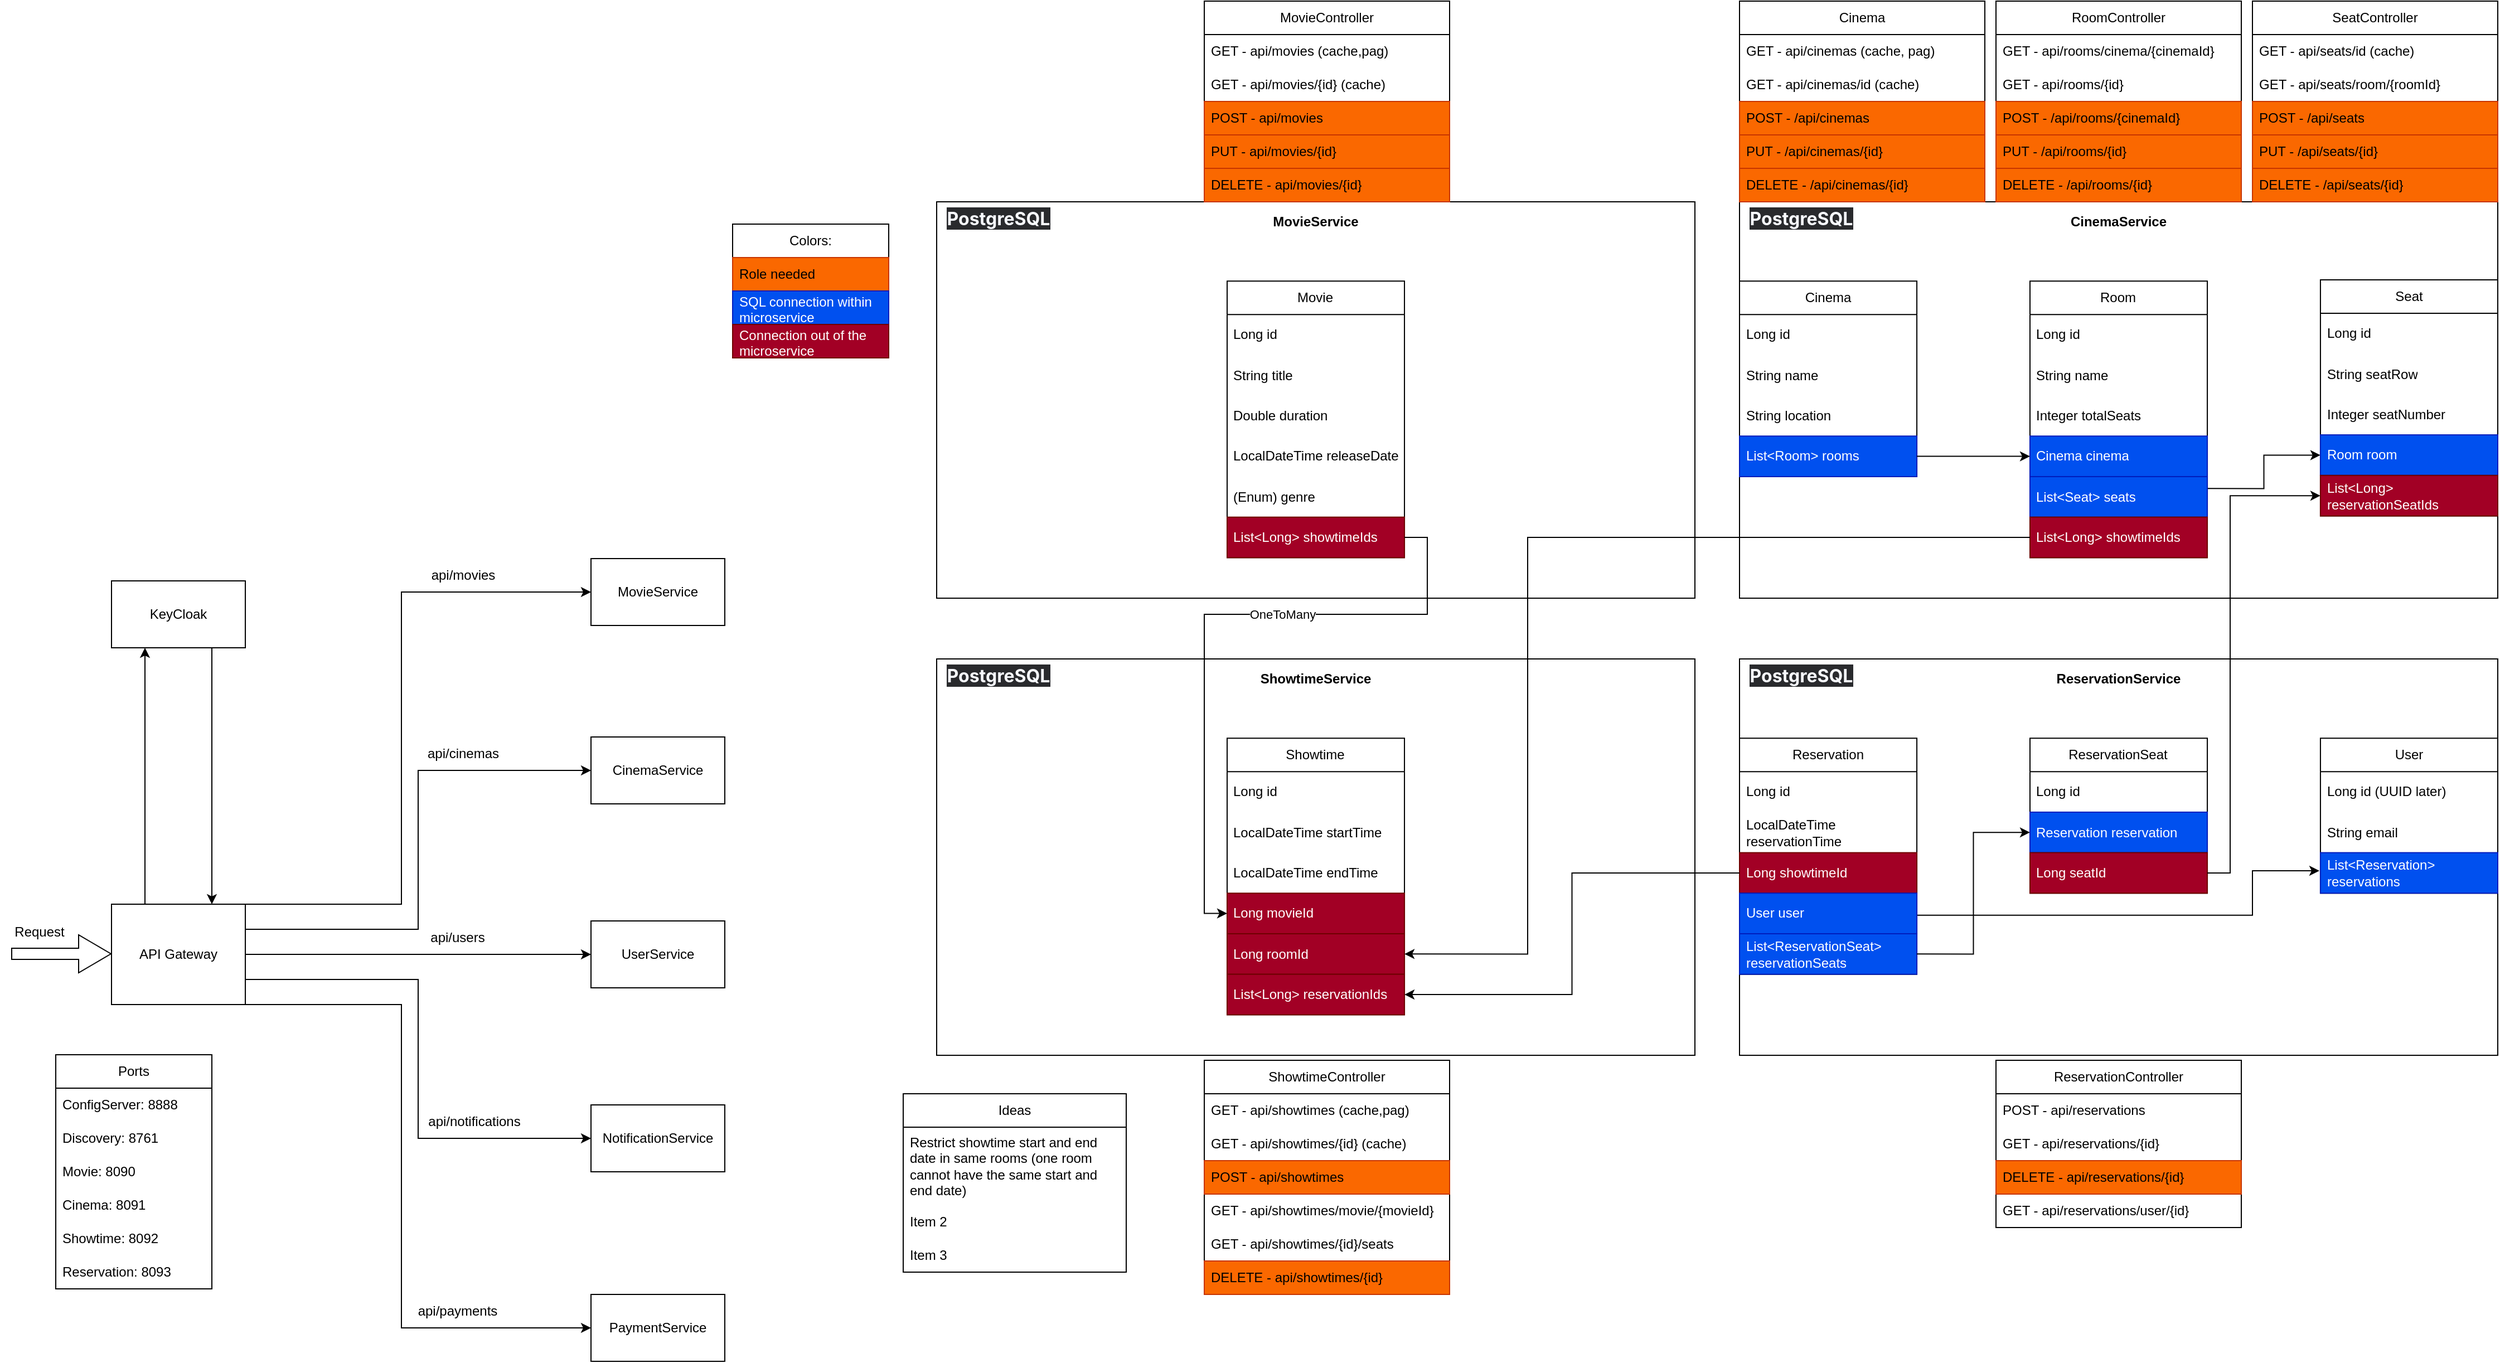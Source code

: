 <mxfile version="26.2.8">
  <diagram id="C5RBs43oDa-KdzZeNtuy" name="Page-1">
    <mxGraphModel dx="1253" dy="3005" grid="1" gridSize="10" guides="1" tooltips="1" connect="1" arrows="1" fold="1" page="1" pageScale="1" pageWidth="827" pageHeight="1169" math="0" shadow="0">
      <root>
        <mxCell id="WIyWlLk6GJQsqaUBKTNV-0" />
        <mxCell id="WIyWlLk6GJQsqaUBKTNV-1" parent="WIyWlLk6GJQsqaUBKTNV-0" />
        <mxCell id="PJKf-jVnx4Yq2oBsgzTQ-20" style="edgeStyle=orthogonalEdgeStyle;rounded=0;orthogonalLoop=1;jettySize=auto;html=1;exitX=0.75;exitY=1;exitDx=0;exitDy=0;entryX=0.75;entryY=0;entryDx=0;entryDy=0;" parent="WIyWlLk6GJQsqaUBKTNV-1" source="PJKf-jVnx4Yq2oBsgzTQ-15" target="PJKf-jVnx4Yq2oBsgzTQ-18" edge="1">
          <mxGeometry relative="1" as="geometry" />
        </mxCell>
        <mxCell id="PJKf-jVnx4Yq2oBsgzTQ-15" value="KeyCloak" style="rounded=0;whiteSpace=wrap;html=1;" parent="WIyWlLk6GJQsqaUBKTNV-1" vertex="1">
          <mxGeometry x="130" y="-770" width="120" height="60" as="geometry" />
        </mxCell>
        <mxCell id="PJKf-jVnx4Yq2oBsgzTQ-19" style="edgeStyle=orthogonalEdgeStyle;rounded=0;orthogonalLoop=1;jettySize=auto;html=1;exitX=0.25;exitY=0;exitDx=0;exitDy=0;entryX=0.25;entryY=1;entryDx=0;entryDy=0;" parent="WIyWlLk6GJQsqaUBKTNV-1" source="PJKf-jVnx4Yq2oBsgzTQ-18" target="PJKf-jVnx4Yq2oBsgzTQ-15" edge="1">
          <mxGeometry relative="1" as="geometry" />
        </mxCell>
        <mxCell id="PJKf-jVnx4Yq2oBsgzTQ-35" style="edgeStyle=orthogonalEdgeStyle;rounded=0;orthogonalLoop=1;jettySize=auto;html=1;exitX=1;exitY=0.25;exitDx=0;exitDy=0;entryX=0;entryY=0.5;entryDx=0;entryDy=0;" parent="WIyWlLk6GJQsqaUBKTNV-1" source="PJKf-jVnx4Yq2oBsgzTQ-18" target="PJKf-jVnx4Yq2oBsgzTQ-29" edge="1">
          <mxGeometry relative="1" as="geometry" />
        </mxCell>
        <mxCell id="PJKf-jVnx4Yq2oBsgzTQ-37" style="edgeStyle=orthogonalEdgeStyle;rounded=0;orthogonalLoop=1;jettySize=auto;html=1;exitX=1;exitY=0.5;exitDx=0;exitDy=0;entryX=0;entryY=0.5;entryDx=0;entryDy=0;" parent="WIyWlLk6GJQsqaUBKTNV-1" source="PJKf-jVnx4Yq2oBsgzTQ-18" target="PJKf-jVnx4Yq2oBsgzTQ-36" edge="1">
          <mxGeometry relative="1" as="geometry" />
        </mxCell>
        <mxCell id="PJKf-jVnx4Yq2oBsgzTQ-40" style="edgeStyle=orthogonalEdgeStyle;rounded=0;orthogonalLoop=1;jettySize=auto;html=1;exitX=1;exitY=0.75;exitDx=0;exitDy=0;entryX=0;entryY=0.5;entryDx=0;entryDy=0;" parent="WIyWlLk6GJQsqaUBKTNV-1" source="PJKf-jVnx4Yq2oBsgzTQ-18" target="PJKf-jVnx4Yq2oBsgzTQ-39" edge="1">
          <mxGeometry relative="1" as="geometry" />
        </mxCell>
        <mxCell id="PJKf-jVnx4Yq2oBsgzTQ-43" style="edgeStyle=orthogonalEdgeStyle;rounded=0;orthogonalLoop=1;jettySize=auto;html=1;exitX=1;exitY=0;exitDx=0;exitDy=0;entryX=0;entryY=0.5;entryDx=0;entryDy=0;" parent="WIyWlLk6GJQsqaUBKTNV-1" source="PJKf-jVnx4Yq2oBsgzTQ-18" target="PJKf-jVnx4Yq2oBsgzTQ-25" edge="1">
          <mxGeometry relative="1" as="geometry">
            <Array as="points">
              <mxPoint x="390" y="-480" />
              <mxPoint x="390" y="-760" />
            </Array>
          </mxGeometry>
        </mxCell>
        <mxCell id="PJKf-jVnx4Yq2oBsgzTQ-44" style="edgeStyle=orthogonalEdgeStyle;rounded=0;orthogonalLoop=1;jettySize=auto;html=1;exitX=1;exitY=1;exitDx=0;exitDy=0;entryX=0;entryY=0.5;entryDx=0;entryDy=0;" parent="WIyWlLk6GJQsqaUBKTNV-1" source="PJKf-jVnx4Yq2oBsgzTQ-18" target="PJKf-jVnx4Yq2oBsgzTQ-42" edge="1">
          <mxGeometry relative="1" as="geometry">
            <Array as="points">
              <mxPoint x="390" y="-390" />
              <mxPoint x="390" y="-100" />
            </Array>
          </mxGeometry>
        </mxCell>
        <mxCell id="PJKf-jVnx4Yq2oBsgzTQ-18" value="API Gateway" style="rounded=0;whiteSpace=wrap;html=1;" parent="WIyWlLk6GJQsqaUBKTNV-1" vertex="1">
          <mxGeometry x="130" y="-480" width="120" height="90" as="geometry" />
        </mxCell>
        <mxCell id="PJKf-jVnx4Yq2oBsgzTQ-21" value="" style="shape=flexArrow;endArrow=classic;html=1;rounded=0;width=10;endSize=9.33;endWidth=23;" parent="WIyWlLk6GJQsqaUBKTNV-1" edge="1">
          <mxGeometry width="50" height="50" relative="1" as="geometry">
            <mxPoint x="40" y="-435.5" as="sourcePoint" />
            <mxPoint x="130" y="-435.5" as="targetPoint" />
          </mxGeometry>
        </mxCell>
        <mxCell id="PJKf-jVnx4Yq2oBsgzTQ-22" value="Request" style="text;html=1;align=center;verticalAlign=middle;resizable=0;points=[];autosize=1;strokeColor=none;fillColor=none;" parent="WIyWlLk6GJQsqaUBKTNV-1" vertex="1">
          <mxGeometry x="30" y="-470" width="70" height="30" as="geometry" />
        </mxCell>
        <mxCell id="PJKf-jVnx4Yq2oBsgzTQ-25" value="MovieService" style="rounded=0;whiteSpace=wrap;html=1;" parent="WIyWlLk6GJQsqaUBKTNV-1" vertex="1">
          <mxGeometry x="560" y="-790" width="120" height="60" as="geometry" />
        </mxCell>
        <mxCell id="PJKf-jVnx4Yq2oBsgzTQ-28" value="api/movies" style="text;html=1;align=center;verticalAlign=middle;resizable=0;points=[];autosize=1;strokeColor=none;fillColor=none;" parent="WIyWlLk6GJQsqaUBKTNV-1" vertex="1">
          <mxGeometry x="405" y="-790" width="80" height="30" as="geometry" />
        </mxCell>
        <mxCell id="PJKf-jVnx4Yq2oBsgzTQ-29" value="CinemaService" style="rounded=0;whiteSpace=wrap;html=1;" parent="WIyWlLk6GJQsqaUBKTNV-1" vertex="1">
          <mxGeometry x="560" y="-630" width="120" height="60" as="geometry" />
        </mxCell>
        <mxCell id="PJKf-jVnx4Yq2oBsgzTQ-32" value="api/cinemas" style="text;html=1;align=center;verticalAlign=middle;resizable=0;points=[];autosize=1;strokeColor=none;fillColor=none;" parent="WIyWlLk6GJQsqaUBKTNV-1" vertex="1">
          <mxGeometry x="400" y="-630" width="90" height="30" as="geometry" />
        </mxCell>
        <mxCell id="PJKf-jVnx4Yq2oBsgzTQ-36" value="UserService" style="rounded=0;whiteSpace=wrap;html=1;" parent="WIyWlLk6GJQsqaUBKTNV-1" vertex="1">
          <mxGeometry x="560" y="-465" width="120" height="60" as="geometry" />
        </mxCell>
        <mxCell id="PJKf-jVnx4Yq2oBsgzTQ-38" value="api/users" style="text;html=1;align=center;verticalAlign=middle;resizable=0;points=[];autosize=1;strokeColor=none;fillColor=none;" parent="WIyWlLk6GJQsqaUBKTNV-1" vertex="1">
          <mxGeometry x="405" y="-465" width="70" height="30" as="geometry" />
        </mxCell>
        <mxCell id="PJKf-jVnx4Yq2oBsgzTQ-39" value="NotificationService" style="rounded=0;whiteSpace=wrap;html=1;" parent="WIyWlLk6GJQsqaUBKTNV-1" vertex="1">
          <mxGeometry x="560" y="-300" width="120" height="60" as="geometry" />
        </mxCell>
        <mxCell id="PJKf-jVnx4Yq2oBsgzTQ-41" value="api/notifications" style="text;html=1;align=center;verticalAlign=middle;resizable=0;points=[];autosize=1;strokeColor=none;fillColor=none;" parent="WIyWlLk6GJQsqaUBKTNV-1" vertex="1">
          <mxGeometry x="400" y="-300" width="110" height="30" as="geometry" />
        </mxCell>
        <mxCell id="PJKf-jVnx4Yq2oBsgzTQ-42" value="PaymentService" style="rounded=0;whiteSpace=wrap;html=1;" parent="WIyWlLk6GJQsqaUBKTNV-1" vertex="1">
          <mxGeometry x="560" y="-130" width="120" height="60" as="geometry" />
        </mxCell>
        <mxCell id="PJKf-jVnx4Yq2oBsgzTQ-45" value="api/payments" style="text;html=1;align=center;verticalAlign=middle;resizable=0;points=[];autosize=1;strokeColor=none;fillColor=none;" parent="WIyWlLk6GJQsqaUBKTNV-1" vertex="1">
          <mxGeometry x="395" y="-130" width="90" height="30" as="geometry" />
        </mxCell>
        <mxCell id="PJKf-jVnx4Yq2oBsgzTQ-46" value="Ports" style="swimlane;fontStyle=0;childLayout=stackLayout;horizontal=1;startSize=30;horizontalStack=0;resizeParent=1;resizeParentMax=0;resizeLast=0;collapsible=1;marginBottom=0;whiteSpace=wrap;html=1;" parent="WIyWlLk6GJQsqaUBKTNV-1" vertex="1">
          <mxGeometry x="80" y="-345" width="140" height="210" as="geometry" />
        </mxCell>
        <mxCell id="PJKf-jVnx4Yq2oBsgzTQ-47" value="ConfigServer: 8888" style="text;strokeColor=none;fillColor=none;align=left;verticalAlign=middle;spacingLeft=4;spacingRight=4;overflow=hidden;points=[[0,0.5],[1,0.5]];portConstraint=eastwest;rotatable=0;whiteSpace=wrap;html=1;" parent="PJKf-jVnx4Yq2oBsgzTQ-46" vertex="1">
          <mxGeometry y="30" width="140" height="30" as="geometry" />
        </mxCell>
        <mxCell id="PJKf-jVnx4Yq2oBsgzTQ-48" value="Discovery: 8761" style="text;strokeColor=none;fillColor=none;align=left;verticalAlign=middle;spacingLeft=4;spacingRight=4;overflow=hidden;points=[[0,0.5],[1,0.5]];portConstraint=eastwest;rotatable=0;whiteSpace=wrap;html=1;" parent="PJKf-jVnx4Yq2oBsgzTQ-46" vertex="1">
          <mxGeometry y="60" width="140" height="30" as="geometry" />
        </mxCell>
        <mxCell id="PJKf-jVnx4Yq2oBsgzTQ-49" value="Movie: 8090" style="text;strokeColor=none;fillColor=none;align=left;verticalAlign=middle;spacingLeft=4;spacingRight=4;overflow=hidden;points=[[0,0.5],[1,0.5]];portConstraint=eastwest;rotatable=0;whiteSpace=wrap;html=1;" parent="PJKf-jVnx4Yq2oBsgzTQ-46" vertex="1">
          <mxGeometry y="90" width="140" height="30" as="geometry" />
        </mxCell>
        <mxCell id="WiOYBrSql4D1Gw5pHT52-97" value="Cinema: 8091" style="text;strokeColor=none;fillColor=none;align=left;verticalAlign=middle;spacingLeft=4;spacingRight=4;overflow=hidden;points=[[0,0.5],[1,0.5]];portConstraint=eastwest;rotatable=0;whiteSpace=wrap;html=1;" parent="PJKf-jVnx4Yq2oBsgzTQ-46" vertex="1">
          <mxGeometry y="120" width="140" height="30" as="geometry" />
        </mxCell>
        <mxCell id="1nv9lDna1rAg315HcGiO-0" value="Showtime: 8092" style="text;strokeColor=none;fillColor=none;align=left;verticalAlign=middle;spacingLeft=4;spacingRight=4;overflow=hidden;points=[[0,0.5],[1,0.5]];portConstraint=eastwest;rotatable=0;whiteSpace=wrap;html=1;" parent="PJKf-jVnx4Yq2oBsgzTQ-46" vertex="1">
          <mxGeometry y="150" width="140" height="30" as="geometry" />
        </mxCell>
        <mxCell id="5EG6SM_OraX-agO98j8h-0" value="Reservation: 8093" style="text;strokeColor=none;fillColor=none;align=left;verticalAlign=middle;spacingLeft=4;spacingRight=4;overflow=hidden;points=[[0,0.5],[1,0.5]];portConstraint=eastwest;rotatable=0;whiteSpace=wrap;html=1;" parent="PJKf-jVnx4Yq2oBsgzTQ-46" vertex="1">
          <mxGeometry y="180" width="140" height="30" as="geometry" />
        </mxCell>
        <mxCell id="gdouTfoXXiuZc2-UNnxc-37" value="Colors:" style="swimlane;fontStyle=0;childLayout=stackLayout;horizontal=1;startSize=30;horizontalStack=0;resizeParent=1;resizeParentMax=0;resizeLast=0;collapsible=1;marginBottom=0;whiteSpace=wrap;html=1;" parent="WIyWlLk6GJQsqaUBKTNV-1" vertex="1">
          <mxGeometry x="687" y="-1090" width="140" height="120" as="geometry" />
        </mxCell>
        <mxCell id="gdouTfoXXiuZc2-UNnxc-39" value="Role needed" style="text;strokeColor=#C73500;fillColor=#fa6800;align=left;verticalAlign=middle;spacingLeft=4;spacingRight=4;overflow=hidden;points=[[0,0.5],[1,0.5]];portConstraint=eastwest;rotatable=0;whiteSpace=wrap;html=1;fontColor=#000000;" parent="gdouTfoXXiuZc2-UNnxc-37" vertex="1">
          <mxGeometry y="30" width="140" height="30" as="geometry" />
        </mxCell>
        <mxCell id="gdouTfoXXiuZc2-UNnxc-41" value="SQL connection within microservice" style="text;strokeColor=#001DBC;fillColor=#0050ef;align=left;verticalAlign=middle;spacingLeft=4;spacingRight=4;overflow=hidden;points=[[0,0.5],[1,0.5]];portConstraint=eastwest;rotatable=0;whiteSpace=wrap;html=1;fontColor=#ffffff;" parent="gdouTfoXXiuZc2-UNnxc-37" vertex="1">
          <mxGeometry y="60" width="140" height="30" as="geometry" />
        </mxCell>
        <mxCell id="gdouTfoXXiuZc2-UNnxc-42" value="Connection out of the microservice" style="text;strokeColor=#6F0000;fillColor=#a20025;align=left;verticalAlign=middle;spacingLeft=4;spacingRight=4;overflow=hidden;points=[[0,0.5],[1,0.5]];portConstraint=eastwest;rotatable=0;whiteSpace=wrap;html=1;fontColor=#ffffff;" parent="gdouTfoXXiuZc2-UNnxc-37" vertex="1">
          <mxGeometry y="90" width="140" height="30" as="geometry" />
        </mxCell>
        <mxCell id="WiOYBrSql4D1Gw5pHT52-100" value="" style="group" parent="WIyWlLk6GJQsqaUBKTNV-1" vertex="1" connectable="0">
          <mxGeometry x="870" y="-1110.003" width="680" height="355.543" as="geometry" />
        </mxCell>
        <mxCell id="WiOYBrSql4D1Gw5pHT52-99" value="" style="rounded=0;whiteSpace=wrap;html=1;" parent="WiOYBrSql4D1Gw5pHT52-100" vertex="1">
          <mxGeometry y="0.003" width="680" height="355.54" as="geometry" />
        </mxCell>
        <mxCell id="OH8wwOLy9I2YWy9BTSWH-0" value="Movie" style="swimlane;fontStyle=0;childLayout=stackLayout;horizontal=1;startSize=30;horizontalStack=0;resizeParent=1;resizeParentMax=0;resizeLast=0;collapsible=1;marginBottom=0;whiteSpace=wrap;html=1;" parent="WiOYBrSql4D1Gw5pHT52-100" vertex="1">
          <mxGeometry x="260.491" y="71.087" width="159.027" height="248.103" as="geometry" />
        </mxCell>
        <mxCell id="OH8wwOLy9I2YWy9BTSWH-1" value="Long id" style="text;strokeColor=none;fillColor=none;align=left;verticalAlign=middle;spacingLeft=4;spacingRight=4;overflow=hidden;points=[[0,0.5],[1,0.5]];portConstraint=eastwest;rotatable=0;whiteSpace=wrap;html=1;" parent="OH8wwOLy9I2YWy9BTSWH-0" vertex="1">
          <mxGeometry y="30" width="159.027" height="36.35" as="geometry" />
        </mxCell>
        <mxCell id="OH8wwOLy9I2YWy9BTSWH-2" value="String title" style="text;strokeColor=none;fillColor=none;align=left;verticalAlign=middle;spacingLeft=4;spacingRight=4;overflow=hidden;points=[[0,0.5],[1,0.5]];portConstraint=eastwest;rotatable=0;whiteSpace=wrap;html=1;" parent="OH8wwOLy9I2YWy9BTSWH-0" vertex="1">
          <mxGeometry y="66.35" width="159.027" height="36.35" as="geometry" />
        </mxCell>
        <mxCell id="OH8wwOLy9I2YWy9BTSWH-3" value="Double duration" style="text;strokeColor=none;fillColor=none;align=left;verticalAlign=middle;spacingLeft=4;spacingRight=4;overflow=hidden;points=[[0,0.5],[1,0.5]];portConstraint=eastwest;rotatable=0;whiteSpace=wrap;html=1;" parent="OH8wwOLy9I2YWy9BTSWH-0" vertex="1">
          <mxGeometry y="102.701" width="159.027" height="36.35" as="geometry" />
        </mxCell>
        <mxCell id="OH8wwOLy9I2YWy9BTSWH-28" value="LocalDateTime releaseDate" style="text;strokeColor=none;fillColor=none;align=left;verticalAlign=middle;spacingLeft=4;spacingRight=4;overflow=hidden;points=[[0,0.5],[1,0.5]];portConstraint=eastwest;rotatable=0;whiteSpace=wrap;html=1;" parent="OH8wwOLy9I2YWy9BTSWH-0" vertex="1">
          <mxGeometry y="139.051" width="159.027" height="36.35" as="geometry" />
        </mxCell>
        <mxCell id="OH8wwOLy9I2YWy9BTSWH-17" value="(Enum) genre" style="text;strokeColor=none;fillColor=none;align=left;verticalAlign=middle;spacingLeft=4;spacingRight=4;overflow=hidden;points=[[0,0.5],[1,0.5]];portConstraint=eastwest;rotatable=0;whiteSpace=wrap;html=1;" parent="OH8wwOLy9I2YWy9BTSWH-0" vertex="1">
          <mxGeometry y="175.402" width="159.027" height="36.35" as="geometry" />
        </mxCell>
        <mxCell id="sUJshtcy-ZBB7ZE9HucJ-34" value="List&amp;lt;Long&amp;gt; showtimeIds" style="text;strokeColor=#6F0000;fillColor=#a20025;align=left;verticalAlign=middle;spacingLeft=4;spacingRight=4;overflow=hidden;points=[[0,0.5],[1,0.5]];portConstraint=eastwest;rotatable=0;whiteSpace=wrap;html=1;fontColor=#ffffff;" parent="OH8wwOLy9I2YWy9BTSWH-0" vertex="1">
          <mxGeometry y="211.752" width="159.027" height="36.35" as="geometry" />
        </mxCell>
        <mxCell id="sUJshtcy-ZBB7ZE9HucJ-71" value="&lt;strong style=&quot;color: rgb(248, 250, 255); font-family: Inter, system-ui, -apple-system, BlinkMacSystemFont, &amp;quot;Segoe UI&amp;quot;, Roboto, &amp;quot;Noto Sans&amp;quot;, Ubuntu, Cantarell, &amp;quot;Helvetica Neue&amp;quot;, Oxygen, &amp;quot;Open Sans&amp;quot;, sans-serif; font-size: 16.002px; text-align: left; text-wrap-mode: wrap; background-color: rgb(41, 42, 45);&quot;&gt;PostgreSQL&lt;/strong&gt;" style="text;html=1;align=center;verticalAlign=middle;resizable=0;points=[];autosize=1;strokeColor=none;fillColor=none;" parent="WiOYBrSql4D1Gw5pHT52-100" vertex="1">
          <mxGeometry y="0.003" width="110" height="30" as="geometry" />
        </mxCell>
        <mxCell id="sUJshtcy-ZBB7ZE9HucJ-2" value="MovieService" style="text;html=1;align=center;verticalAlign=middle;whiteSpace=wrap;rounded=0;fontStyle=1" parent="WiOYBrSql4D1Gw5pHT52-100" vertex="1">
          <mxGeometry x="305.926" width="68.154" height="36.35" as="geometry" />
        </mxCell>
        <mxCell id="WiOYBrSql4D1Gw5pHT52-101" value="" style="group" parent="WIyWlLk6GJQsqaUBKTNV-1" vertex="1" connectable="0">
          <mxGeometry x="1590" y="-1110.003" width="680" height="355.543" as="geometry" />
        </mxCell>
        <mxCell id="WiOYBrSql4D1Gw5pHT52-102" value="" style="rounded=0;whiteSpace=wrap;html=1;" parent="WiOYBrSql4D1Gw5pHT52-101" vertex="1">
          <mxGeometry y="0.003" width="680" height="355.54" as="geometry" />
        </mxCell>
        <mxCell id="WiOYBrSql4D1Gw5pHT52-103" value="Cinema" style="swimlane;fontStyle=0;childLayout=stackLayout;horizontal=1;startSize=30;horizontalStack=0;resizeParent=1;resizeParentMax=0;resizeLast=0;collapsible=1;marginBottom=0;whiteSpace=wrap;html=1;" parent="WiOYBrSql4D1Gw5pHT52-101" vertex="1">
          <mxGeometry x="0.001" y="71.087" width="159.027" height="175.402" as="geometry" />
        </mxCell>
        <mxCell id="WiOYBrSql4D1Gw5pHT52-104" value="Long id" style="text;strokeColor=none;fillColor=none;align=left;verticalAlign=middle;spacingLeft=4;spacingRight=4;overflow=hidden;points=[[0,0.5],[1,0.5]];portConstraint=eastwest;rotatable=0;whiteSpace=wrap;html=1;" parent="WiOYBrSql4D1Gw5pHT52-103" vertex="1">
          <mxGeometry y="30" width="159.027" height="36.35" as="geometry" />
        </mxCell>
        <mxCell id="WiOYBrSql4D1Gw5pHT52-105" value="String name" style="text;strokeColor=none;fillColor=none;align=left;verticalAlign=middle;spacingLeft=4;spacingRight=4;overflow=hidden;points=[[0,0.5],[1,0.5]];portConstraint=eastwest;rotatable=0;whiteSpace=wrap;html=1;" parent="WiOYBrSql4D1Gw5pHT52-103" vertex="1">
          <mxGeometry y="66.35" width="159.027" height="36.35" as="geometry" />
        </mxCell>
        <mxCell id="WiOYBrSql4D1Gw5pHT52-106" value="String location" style="text;strokeColor=none;fillColor=none;align=left;verticalAlign=middle;spacingLeft=4;spacingRight=4;overflow=hidden;points=[[0,0.5],[1,0.5]];portConstraint=eastwest;rotatable=0;whiteSpace=wrap;html=1;" parent="WiOYBrSql4D1Gw5pHT52-103" vertex="1">
          <mxGeometry y="102.701" width="159.027" height="36.35" as="geometry" />
        </mxCell>
        <mxCell id="WiOYBrSql4D1Gw5pHT52-169" value="List&amp;lt;Room&amp;gt; rooms" style="text;strokeColor=#001DBC;fillColor=#0050ef;align=left;verticalAlign=middle;spacingLeft=4;spacingRight=4;overflow=hidden;points=[[0,0.5],[1,0.5]];portConstraint=eastwest;rotatable=0;whiteSpace=wrap;html=1;fontColor=#ffffff;" parent="WiOYBrSql4D1Gw5pHT52-103" vertex="1">
          <mxGeometry y="139.051" width="159.027" height="36.35" as="geometry" />
        </mxCell>
        <mxCell id="WiOYBrSql4D1Gw5pHT52-111" value="&lt;strong style=&quot;color: rgb(248, 250, 255); font-family: Inter, system-ui, -apple-system, BlinkMacSystemFont, &amp;quot;Segoe UI&amp;quot;, Roboto, &amp;quot;Noto Sans&amp;quot;, Ubuntu, Cantarell, &amp;quot;Helvetica Neue&amp;quot;, Oxygen, &amp;quot;Open Sans&amp;quot;, sans-serif; font-size: 16.002px; text-align: left; text-wrap-mode: wrap; background-color: rgb(41, 42, 45);&quot;&gt;PostgreSQL&lt;/strong&gt;" style="text;html=1;align=center;verticalAlign=middle;resizable=0;points=[];autosize=1;strokeColor=none;fillColor=none;" parent="WiOYBrSql4D1Gw5pHT52-101" vertex="1">
          <mxGeometry y="0.003" width="110" height="30" as="geometry" />
        </mxCell>
        <mxCell id="WiOYBrSql4D1Gw5pHT52-112" value="CinemaService" style="text;html=1;align=center;verticalAlign=middle;whiteSpace=wrap;rounded=0;fontStyle=1" parent="WiOYBrSql4D1Gw5pHT52-101" vertex="1">
          <mxGeometry x="305.926" width="68.154" height="36.35" as="geometry" />
        </mxCell>
        <mxCell id="OI7wT00bF3bCO601Q9EA-2" style="edgeStyle=orthogonalEdgeStyle;rounded=0;orthogonalLoop=1;jettySize=auto;html=1;exitX=1;exitY=0.75;exitDx=0;exitDy=0;entryX=0;entryY=0.5;entryDx=0;entryDy=0;" parent="WiOYBrSql4D1Gw5pHT52-101" source="WiOYBrSql4D1Gw5pHT52-113" target="WiOYBrSql4D1Gw5pHT52-127" edge="1">
          <mxGeometry relative="1" as="geometry" />
        </mxCell>
        <mxCell id="WiOYBrSql4D1Gw5pHT52-113" value="Room" style="swimlane;fontStyle=0;childLayout=stackLayout;horizontal=1;startSize=30;horizontalStack=0;resizeParent=1;resizeParentMax=0;resizeLast=0;collapsible=1;marginBottom=0;whiteSpace=wrap;html=1;" parent="WiOYBrSql4D1Gw5pHT52-101" vertex="1">
          <mxGeometry x="260.491" y="71.087" width="159.027" height="248.103" as="geometry" />
        </mxCell>
        <mxCell id="WiOYBrSql4D1Gw5pHT52-114" value="Long id" style="text;strokeColor=none;fillColor=none;align=left;verticalAlign=middle;spacingLeft=4;spacingRight=4;overflow=hidden;points=[[0,0.5],[1,0.5]];portConstraint=eastwest;rotatable=0;whiteSpace=wrap;html=1;" parent="WiOYBrSql4D1Gw5pHT52-113" vertex="1">
          <mxGeometry y="30" width="159.027" height="36.35" as="geometry" />
        </mxCell>
        <mxCell id="WiOYBrSql4D1Gw5pHT52-115" value="String name" style="text;strokeColor=none;fillColor=none;align=left;verticalAlign=middle;spacingLeft=4;spacingRight=4;overflow=hidden;points=[[0,0.5],[1,0.5]];portConstraint=eastwest;rotatable=0;whiteSpace=wrap;html=1;" parent="WiOYBrSql4D1Gw5pHT52-113" vertex="1">
          <mxGeometry y="66.35" width="159.027" height="36.35" as="geometry" />
        </mxCell>
        <mxCell id="WiOYBrSql4D1Gw5pHT52-116" value="Integer totalSeats" style="text;strokeColor=none;fillColor=none;align=left;verticalAlign=middle;spacingLeft=4;spacingRight=4;overflow=hidden;points=[[0,0.5],[1,0.5]];portConstraint=eastwest;rotatable=0;whiteSpace=wrap;html=1;" parent="WiOYBrSql4D1Gw5pHT52-113" vertex="1">
          <mxGeometry y="102.701" width="159.027" height="36.35" as="geometry" />
        </mxCell>
        <mxCell id="WiOYBrSql4D1Gw5pHT52-117" value="Cinema cinema" style="text;strokeColor=#001DBC;fillColor=#0050ef;align=left;verticalAlign=middle;spacingLeft=4;spacingRight=4;overflow=hidden;points=[[0,0.5],[1,0.5]];portConstraint=eastwest;rotatable=0;whiteSpace=wrap;html=1;fontColor=#ffffff;" parent="WiOYBrSql4D1Gw5pHT52-113" vertex="1">
          <mxGeometry y="139.051" width="159.027" height="36.35" as="geometry" />
        </mxCell>
        <mxCell id="WiOYBrSql4D1Gw5pHT52-118" value="List&amp;lt;Seat&amp;gt; seats" style="text;strokeColor=#001DBC;fillColor=#0050ef;align=left;verticalAlign=middle;spacingLeft=4;spacingRight=4;overflow=hidden;points=[[0,0.5],[1,0.5]];portConstraint=eastwest;rotatable=0;whiteSpace=wrap;html=1;fontColor=#ffffff;" parent="WiOYBrSql4D1Gw5pHT52-113" vertex="1">
          <mxGeometry y="175.402" width="159.027" height="36.35" as="geometry" />
        </mxCell>
        <mxCell id="WiOYBrSql4D1Gw5pHT52-119" value="List&amp;lt;Long&amp;gt; showtimeIds" style="text;strokeColor=#6F0000;fillColor=#a20025;align=left;verticalAlign=middle;spacingLeft=4;spacingRight=4;overflow=hidden;points=[[0,0.5],[1,0.5]];portConstraint=eastwest;rotatable=0;whiteSpace=wrap;html=1;fontColor=#ffffff;" parent="WiOYBrSql4D1Gw5pHT52-113" vertex="1">
          <mxGeometry y="211.752" width="159.027" height="36.35" as="geometry" />
        </mxCell>
        <mxCell id="WiOYBrSql4D1Gw5pHT52-121" value="Seat" style="swimlane;fontStyle=0;childLayout=stackLayout;horizontal=1;startSize=30;horizontalStack=0;resizeParent=1;resizeParentMax=0;resizeLast=0;collapsible=1;marginBottom=0;whiteSpace=wrap;html=1;" parent="WiOYBrSql4D1Gw5pHT52-101" vertex="1">
          <mxGeometry x="520.97" y="70.003" width="159.03" height="211.752" as="geometry" />
        </mxCell>
        <mxCell id="WiOYBrSql4D1Gw5pHT52-122" value="Long id" style="text;strokeColor=none;fillColor=none;align=left;verticalAlign=middle;spacingLeft=4;spacingRight=4;overflow=hidden;points=[[0,0.5],[1,0.5]];portConstraint=eastwest;rotatable=0;whiteSpace=wrap;html=1;" parent="WiOYBrSql4D1Gw5pHT52-121" vertex="1">
          <mxGeometry y="30" width="159.03" height="36.35" as="geometry" />
        </mxCell>
        <mxCell id="WiOYBrSql4D1Gw5pHT52-123" value="String seatRow" style="text;strokeColor=none;fillColor=none;align=left;verticalAlign=middle;spacingLeft=4;spacingRight=4;overflow=hidden;points=[[0,0.5],[1,0.5]];portConstraint=eastwest;rotatable=0;whiteSpace=wrap;html=1;" parent="WiOYBrSql4D1Gw5pHT52-121" vertex="1">
          <mxGeometry y="66.35" width="159.03" height="36.35" as="geometry" />
        </mxCell>
        <mxCell id="WiOYBrSql4D1Gw5pHT52-124" value="Integer seatNumber" style="text;strokeColor=none;fillColor=none;align=left;verticalAlign=middle;spacingLeft=4;spacingRight=4;overflow=hidden;points=[[0,0.5],[1,0.5]];portConstraint=eastwest;rotatable=0;whiteSpace=wrap;html=1;" parent="WiOYBrSql4D1Gw5pHT52-121" vertex="1">
          <mxGeometry y="102.701" width="159.03" height="36.35" as="geometry" />
        </mxCell>
        <mxCell id="WiOYBrSql4D1Gw5pHT52-127" value="Room room" style="text;strokeColor=#001DBC;fillColor=#0050ef;align=left;verticalAlign=middle;spacingLeft=4;spacingRight=4;overflow=hidden;points=[[0,0.5],[1,0.5]];portConstraint=eastwest;rotatable=0;whiteSpace=wrap;html=1;fontColor=#ffffff;" parent="WiOYBrSql4D1Gw5pHT52-121" vertex="1">
          <mxGeometry y="139.051" width="159.03" height="36.35" as="geometry" />
        </mxCell>
        <mxCell id="OI7wT00bF3bCO601Q9EA-7" value="List&amp;lt;Long&amp;gt; reservationSeatIds" style="text;strokeColor=#6F0000;fillColor=#a20025;align=left;verticalAlign=middle;spacingLeft=4;spacingRight=4;overflow=hidden;points=[[0,0.5],[1,0.5]];portConstraint=eastwest;rotatable=0;whiteSpace=wrap;html=1;fontColor=#ffffff;" parent="WiOYBrSql4D1Gw5pHT52-121" vertex="1">
          <mxGeometry y="175.402" width="159.03" height="36.35" as="geometry" />
        </mxCell>
        <mxCell id="OI7wT00bF3bCO601Q9EA-1" style="edgeStyle=orthogonalEdgeStyle;rounded=0;orthogonalLoop=1;jettySize=auto;html=1;exitX=1;exitY=0.5;exitDx=0;exitDy=0;entryX=0;entryY=0.5;entryDx=0;entryDy=0;" parent="WiOYBrSql4D1Gw5pHT52-101" source="WiOYBrSql4D1Gw5pHT52-169" target="WiOYBrSql4D1Gw5pHT52-117" edge="1">
          <mxGeometry relative="1" as="geometry" />
        </mxCell>
        <mxCell id="WiOYBrSql4D1Gw5pHT52-129" value="" style="group" parent="WIyWlLk6GJQsqaUBKTNV-1" vertex="1" connectable="0">
          <mxGeometry x="870" y="-700.003" width="680" height="355.543" as="geometry" />
        </mxCell>
        <mxCell id="WiOYBrSql4D1Gw5pHT52-130" value="" style="rounded=0;whiteSpace=wrap;html=1;" parent="WiOYBrSql4D1Gw5pHT52-129" vertex="1">
          <mxGeometry y="0.003" width="680" height="355.54" as="geometry" />
        </mxCell>
        <mxCell id="WiOYBrSql4D1Gw5pHT52-131" value="Showtime" style="swimlane;fontStyle=0;childLayout=stackLayout;horizontal=1;startSize=30;horizontalStack=0;resizeParent=1;resizeParentMax=0;resizeLast=0;collapsible=1;marginBottom=0;whiteSpace=wrap;html=1;" parent="WiOYBrSql4D1Gw5pHT52-129" vertex="1">
          <mxGeometry x="260.491" y="71.087" width="159.027" height="248.103" as="geometry" />
        </mxCell>
        <mxCell id="WiOYBrSql4D1Gw5pHT52-132" value="Long id" style="text;strokeColor=none;fillColor=none;align=left;verticalAlign=middle;spacingLeft=4;spacingRight=4;overflow=hidden;points=[[0,0.5],[1,0.5]];portConstraint=eastwest;rotatable=0;whiteSpace=wrap;html=1;" parent="WiOYBrSql4D1Gw5pHT52-131" vertex="1">
          <mxGeometry y="30" width="159.027" height="36.35" as="geometry" />
        </mxCell>
        <mxCell id="WiOYBrSql4D1Gw5pHT52-133" value="LocalDateTime startTime" style="text;strokeColor=none;fillColor=none;align=left;verticalAlign=middle;spacingLeft=4;spacingRight=4;overflow=hidden;points=[[0,0.5],[1,0.5]];portConstraint=eastwest;rotatable=0;whiteSpace=wrap;html=1;" parent="WiOYBrSql4D1Gw5pHT52-131" vertex="1">
          <mxGeometry y="66.35" width="159.027" height="36.35" as="geometry" />
        </mxCell>
        <mxCell id="WiOYBrSql4D1Gw5pHT52-134" value="LocalDateTime endTime" style="text;strokeColor=none;fillColor=none;align=left;verticalAlign=middle;spacingLeft=4;spacingRight=4;overflow=hidden;points=[[0,0.5],[1,0.5]];portConstraint=eastwest;rotatable=0;whiteSpace=wrap;html=1;" parent="WiOYBrSql4D1Gw5pHT52-131" vertex="1">
          <mxGeometry y="102.701" width="159.027" height="36.35" as="geometry" />
        </mxCell>
        <mxCell id="WiOYBrSql4D1Gw5pHT52-135" value="Long movieId" style="text;strokeColor=#6F0000;fillColor=#a20025;align=left;verticalAlign=middle;spacingLeft=4;spacingRight=4;overflow=hidden;points=[[0,0.5],[1,0.5]];portConstraint=eastwest;rotatable=0;whiteSpace=wrap;html=1;fontColor=#ffffff;" parent="WiOYBrSql4D1Gw5pHT52-131" vertex="1">
          <mxGeometry y="139.051" width="159.027" height="36.35" as="geometry" />
        </mxCell>
        <mxCell id="WiOYBrSql4D1Gw5pHT52-170" value="Long roomId" style="text;strokeColor=#6F0000;fillColor=#a20025;align=left;verticalAlign=middle;spacingLeft=4;spacingRight=4;overflow=hidden;points=[[0,0.5],[1,0.5]];portConstraint=eastwest;rotatable=0;whiteSpace=wrap;html=1;fontColor=#ffffff;" parent="WiOYBrSql4D1Gw5pHT52-131" vertex="1">
          <mxGeometry y="175.402" width="159.027" height="36.35" as="geometry" />
        </mxCell>
        <mxCell id="WiOYBrSql4D1Gw5pHT52-171" value="List&amp;lt;Long&amp;gt; reservationIds" style="text;strokeColor=#6F0000;fillColor=#a20025;align=left;verticalAlign=middle;spacingLeft=4;spacingRight=4;overflow=hidden;points=[[0,0.5],[1,0.5]];portConstraint=eastwest;rotatable=0;whiteSpace=wrap;html=1;fontColor=#ffffff;" parent="WiOYBrSql4D1Gw5pHT52-131" vertex="1">
          <mxGeometry y="211.752" width="159.027" height="36.35" as="geometry" />
        </mxCell>
        <mxCell id="WiOYBrSql4D1Gw5pHT52-139" value="&lt;strong style=&quot;color: rgb(248, 250, 255); font-family: Inter, system-ui, -apple-system, BlinkMacSystemFont, &amp;quot;Segoe UI&amp;quot;, Roboto, &amp;quot;Noto Sans&amp;quot;, Ubuntu, Cantarell, &amp;quot;Helvetica Neue&amp;quot;, Oxygen, &amp;quot;Open Sans&amp;quot;, sans-serif; font-size: 16.002px; text-align: left; text-wrap-mode: wrap; background-color: rgb(41, 42, 45);&quot;&gt;PostgreSQL&lt;/strong&gt;" style="text;html=1;align=center;verticalAlign=middle;resizable=0;points=[];autosize=1;strokeColor=none;fillColor=none;" parent="WiOYBrSql4D1Gw5pHT52-129" vertex="1">
          <mxGeometry y="0.003" width="110" height="30" as="geometry" />
        </mxCell>
        <mxCell id="WiOYBrSql4D1Gw5pHT52-140" value="ShowtimeService" style="text;html=1;align=center;verticalAlign=middle;whiteSpace=wrap;rounded=0;fontStyle=1" parent="WiOYBrSql4D1Gw5pHT52-129" vertex="1">
          <mxGeometry x="305.926" width="68.154" height="36.35" as="geometry" />
        </mxCell>
        <mxCell id="WiOYBrSql4D1Gw5pHT52-141" value="" style="group" parent="WIyWlLk6GJQsqaUBKTNV-1" vertex="1" connectable="0">
          <mxGeometry x="1590" y="-700.003" width="680" height="355.543" as="geometry" />
        </mxCell>
        <mxCell id="WiOYBrSql4D1Gw5pHT52-142" value="" style="rounded=0;whiteSpace=wrap;html=1;" parent="WiOYBrSql4D1Gw5pHT52-141" vertex="1">
          <mxGeometry y="0.003" width="680" height="355.54" as="geometry" />
        </mxCell>
        <mxCell id="OI7wT00bF3bCO601Q9EA-5" style="edgeStyle=orthogonalEdgeStyle;rounded=0;orthogonalLoop=1;jettySize=auto;html=1;exitX=1;exitY=0.75;exitDx=0;exitDy=0;" parent="WiOYBrSql4D1Gw5pHT52-141" source="WiOYBrSql4D1Gw5pHT52-143" edge="1">
          <mxGeometry relative="1" as="geometry">
            <mxPoint x="520" y="190.003" as="targetPoint" />
            <Array as="points">
              <mxPoint x="460" y="230" />
              <mxPoint x="460" y="190" />
            </Array>
          </mxGeometry>
        </mxCell>
        <mxCell id="WiOYBrSql4D1Gw5pHT52-143" value="Reservation" style="swimlane;fontStyle=0;childLayout=stackLayout;horizontal=1;startSize=30;horizontalStack=0;resizeParent=1;resizeParentMax=0;resizeLast=0;collapsible=1;marginBottom=0;whiteSpace=wrap;html=1;" parent="WiOYBrSql4D1Gw5pHT52-141" vertex="1">
          <mxGeometry x="0.001" y="71.087" width="159.027" height="211.752" as="geometry" />
        </mxCell>
        <mxCell id="WiOYBrSql4D1Gw5pHT52-144" value="Long id" style="text;strokeColor=none;fillColor=none;align=left;verticalAlign=middle;spacingLeft=4;spacingRight=4;overflow=hidden;points=[[0,0.5],[1,0.5]];portConstraint=eastwest;rotatable=0;whiteSpace=wrap;html=1;" parent="WiOYBrSql4D1Gw5pHT52-143" vertex="1">
          <mxGeometry y="30" width="159.027" height="36.35" as="geometry" />
        </mxCell>
        <mxCell id="WiOYBrSql4D1Gw5pHT52-145" value="LocalDateTime reservationTime" style="text;strokeColor=none;fillColor=none;align=left;verticalAlign=middle;spacingLeft=4;spacingRight=4;overflow=hidden;points=[[0,0.5],[1,0.5]];portConstraint=eastwest;rotatable=0;whiteSpace=wrap;html=1;" parent="WiOYBrSql4D1Gw5pHT52-143" vertex="1">
          <mxGeometry y="66.35" width="159.027" height="36.35" as="geometry" />
        </mxCell>
        <mxCell id="WiOYBrSql4D1Gw5pHT52-147" value="Long showtimeId" style="text;strokeColor=#6F0000;fillColor=#a20025;align=left;verticalAlign=middle;spacingLeft=4;spacingRight=4;overflow=hidden;points=[[0,0.5],[1,0.5]];portConstraint=eastwest;rotatable=0;whiteSpace=wrap;html=1;fontColor=#ffffff;" parent="WiOYBrSql4D1Gw5pHT52-143" vertex="1">
          <mxGeometry y="102.701" width="159.027" height="36.35" as="geometry" />
        </mxCell>
        <mxCell id="WiOYBrSql4D1Gw5pHT52-146" value="User user" style="text;strokeColor=#001DBC;fillColor=#0050ef;align=left;verticalAlign=middle;spacingLeft=4;spacingRight=4;overflow=hidden;points=[[0,0.5],[1,0.5]];portConstraint=eastwest;rotatable=0;whiteSpace=wrap;html=1;fontColor=#ffffff;" parent="WiOYBrSql4D1Gw5pHT52-143" vertex="1">
          <mxGeometry y="139.051" width="159.027" height="36.35" as="geometry" />
        </mxCell>
        <mxCell id="WiOYBrSql4D1Gw5pHT52-150" value="List&amp;lt;ReservationSeat&amp;gt; reservationSeats" style="text;strokeColor=#001DBC;fillColor=#0050ef;align=left;verticalAlign=middle;spacingLeft=4;spacingRight=4;overflow=hidden;points=[[0,0.5],[1,0.5]];portConstraint=eastwest;rotatable=0;whiteSpace=wrap;html=1;fontColor=#ffffff;" parent="WiOYBrSql4D1Gw5pHT52-143" vertex="1">
          <mxGeometry y="175.402" width="159.027" height="36.35" as="geometry" />
        </mxCell>
        <mxCell id="WiOYBrSql4D1Gw5pHT52-151" value="&lt;strong style=&quot;color: rgb(248, 250, 255); font-family: Inter, system-ui, -apple-system, BlinkMacSystemFont, &amp;quot;Segoe UI&amp;quot;, Roboto, &amp;quot;Noto Sans&amp;quot;, Ubuntu, Cantarell, &amp;quot;Helvetica Neue&amp;quot;, Oxygen, &amp;quot;Open Sans&amp;quot;, sans-serif; font-size: 16.002px; text-align: left; text-wrap-mode: wrap; background-color: rgb(41, 42, 45);&quot;&gt;PostgreSQL&lt;/strong&gt;" style="text;html=1;align=center;verticalAlign=middle;resizable=0;points=[];autosize=1;strokeColor=none;fillColor=none;" parent="WiOYBrSql4D1Gw5pHT52-141" vertex="1">
          <mxGeometry y="0.003" width="110" height="30" as="geometry" />
        </mxCell>
        <mxCell id="WiOYBrSql4D1Gw5pHT52-152" value="ReservationService" style="text;html=1;align=center;verticalAlign=middle;whiteSpace=wrap;rounded=0;fontStyle=1" parent="WiOYBrSql4D1Gw5pHT52-141" vertex="1">
          <mxGeometry x="305.926" width="68.154" height="36.35" as="geometry" />
        </mxCell>
        <mxCell id="WiOYBrSql4D1Gw5pHT52-153" value="ReservationSeat" style="swimlane;fontStyle=0;childLayout=stackLayout;horizontal=1;startSize=30;horizontalStack=0;resizeParent=1;resizeParentMax=0;resizeLast=0;collapsible=1;marginBottom=0;whiteSpace=wrap;html=1;" parent="WiOYBrSql4D1Gw5pHT52-141" vertex="1">
          <mxGeometry x="260.491" y="71.087" width="159.027" height="139.051" as="geometry" />
        </mxCell>
        <mxCell id="WiOYBrSql4D1Gw5pHT52-154" value="Long id" style="text;strokeColor=none;fillColor=none;align=left;verticalAlign=middle;spacingLeft=4;spacingRight=4;overflow=hidden;points=[[0,0.5],[1,0.5]];portConstraint=eastwest;rotatable=0;whiteSpace=wrap;html=1;" parent="WiOYBrSql4D1Gw5pHT52-153" vertex="1">
          <mxGeometry y="30" width="159.027" height="36.35" as="geometry" />
        </mxCell>
        <mxCell id="WiOYBrSql4D1Gw5pHT52-155" value="Reservation reservation" style="text;strokeColor=#001DBC;fillColor=#0050ef;align=left;verticalAlign=middle;spacingLeft=4;spacingRight=4;overflow=hidden;points=[[0,0.5],[1,0.5]];portConstraint=eastwest;rotatable=0;whiteSpace=wrap;html=1;fontColor=#ffffff;" parent="WiOYBrSql4D1Gw5pHT52-153" vertex="1">
          <mxGeometry y="66.35" width="159.027" height="36.35" as="geometry" />
        </mxCell>
        <mxCell id="WiOYBrSql4D1Gw5pHT52-175" value="Long seatId" style="text;strokeColor=#6F0000;fillColor=#a20025;align=left;verticalAlign=middle;spacingLeft=4;spacingRight=4;overflow=hidden;points=[[0,0.5],[1,0.5]];portConstraint=eastwest;rotatable=0;whiteSpace=wrap;html=1;fontColor=#ffffff;" parent="WiOYBrSql4D1Gw5pHT52-153" vertex="1">
          <mxGeometry y="102.701" width="159.027" height="36.35" as="geometry" />
        </mxCell>
        <mxCell id="WiOYBrSql4D1Gw5pHT52-161" value="User" style="swimlane;fontStyle=0;childLayout=stackLayout;horizontal=1;startSize=30;horizontalStack=0;resizeParent=1;resizeParentMax=0;resizeLast=0;collapsible=1;marginBottom=0;whiteSpace=wrap;html=1;" parent="WiOYBrSql4D1Gw5pHT52-141" vertex="1">
          <mxGeometry x="520.97" y="71.083" width="159.03" height="139.051" as="geometry" />
        </mxCell>
        <mxCell id="WiOYBrSql4D1Gw5pHT52-162" value="Long id (UUID later)" style="text;strokeColor=none;fillColor=none;align=left;verticalAlign=middle;spacingLeft=4;spacingRight=4;overflow=hidden;points=[[0,0.5],[1,0.5]];portConstraint=eastwest;rotatable=0;whiteSpace=wrap;html=1;" parent="WiOYBrSql4D1Gw5pHT52-161" vertex="1">
          <mxGeometry y="30" width="159.03" height="36.35" as="geometry" />
        </mxCell>
        <mxCell id="WiOYBrSql4D1Gw5pHT52-163" value="String email" style="text;strokeColor=none;fillColor=none;align=left;verticalAlign=middle;spacingLeft=4;spacingRight=4;overflow=hidden;points=[[0,0.5],[1,0.5]];portConstraint=eastwest;rotatable=0;whiteSpace=wrap;html=1;" parent="WiOYBrSql4D1Gw5pHT52-161" vertex="1">
          <mxGeometry y="66.35" width="159.03" height="36.35" as="geometry" />
        </mxCell>
        <mxCell id="WiOYBrSql4D1Gw5pHT52-168" value="List&amp;lt;Reservation&amp;gt; reservations" style="text;strokeColor=#001DBC;fillColor=#0050ef;align=left;verticalAlign=middle;spacingLeft=4;spacingRight=4;overflow=hidden;points=[[0,0.5],[1,0.5]];portConstraint=eastwest;rotatable=0;whiteSpace=wrap;html=1;fontColor=#ffffff;" parent="WiOYBrSql4D1Gw5pHT52-161" vertex="1">
          <mxGeometry y="102.701" width="159.03" height="36.35" as="geometry" />
        </mxCell>
        <mxCell id="OI7wT00bF3bCO601Q9EA-6" style="edgeStyle=orthogonalEdgeStyle;rounded=0;orthogonalLoop=1;jettySize=auto;html=1;exitX=1;exitY=0.5;exitDx=0;exitDy=0;entryX=0;entryY=0.5;entryDx=0;entryDy=0;" parent="WiOYBrSql4D1Gw5pHT52-141" source="WiOYBrSql4D1Gw5pHT52-150" target="WiOYBrSql4D1Gw5pHT52-155" edge="1">
          <mxGeometry relative="1" as="geometry" />
        </mxCell>
        <mxCell id="OI7wT00bF3bCO601Q9EA-0" style="edgeStyle=orthogonalEdgeStyle;rounded=0;orthogonalLoop=1;jettySize=auto;html=1;exitX=1;exitY=0.5;exitDx=0;exitDy=0;entryX=0;entryY=0.5;entryDx=0;entryDy=0;" parent="WIyWlLk6GJQsqaUBKTNV-1" source="sUJshtcy-ZBB7ZE9HucJ-34" target="WiOYBrSql4D1Gw5pHT52-135" edge="1">
          <mxGeometry relative="1" as="geometry">
            <Array as="points">
              <mxPoint x="1310" y="-809" />
              <mxPoint x="1310" y="-740" />
              <mxPoint x="1110" y="-740" />
              <mxPoint x="1110" y="-472" />
            </Array>
          </mxGeometry>
        </mxCell>
        <mxCell id="OI7wT00bF3bCO601Q9EA-9" value="OneToMany" style="edgeLabel;html=1;align=center;verticalAlign=middle;resizable=0;points=[];" parent="OI7wT00bF3bCO601Q9EA-0" vertex="1" connectable="0">
          <mxGeometry x="-0.242" y="-3" relative="1" as="geometry">
            <mxPoint x="-1" y="3" as="offset" />
          </mxGeometry>
        </mxCell>
        <mxCell id="OI7wT00bF3bCO601Q9EA-3" style="edgeStyle=orthogonalEdgeStyle;rounded=0;orthogonalLoop=1;jettySize=auto;html=1;exitX=0;exitY=0.5;exitDx=0;exitDy=0;entryX=1;entryY=0.5;entryDx=0;entryDy=0;" parent="WIyWlLk6GJQsqaUBKTNV-1" source="WiOYBrSql4D1Gw5pHT52-119" target="WiOYBrSql4D1Gw5pHT52-170" edge="1">
          <mxGeometry relative="1" as="geometry">
            <Array as="points">
              <mxPoint x="1400" y="-809" />
              <mxPoint x="1400" y="-435" />
            </Array>
          </mxGeometry>
        </mxCell>
        <mxCell id="OI7wT00bF3bCO601Q9EA-4" style="edgeStyle=orthogonalEdgeStyle;rounded=0;orthogonalLoop=1;jettySize=auto;html=1;exitX=0;exitY=0.5;exitDx=0;exitDy=0;entryX=1;entryY=0.5;entryDx=0;entryDy=0;" parent="WIyWlLk6GJQsqaUBKTNV-1" source="WiOYBrSql4D1Gw5pHT52-147" target="WiOYBrSql4D1Gw5pHT52-171" edge="1">
          <mxGeometry relative="1" as="geometry" />
        </mxCell>
        <mxCell id="OI7wT00bF3bCO601Q9EA-8" style="edgeStyle=orthogonalEdgeStyle;rounded=0;orthogonalLoop=1;jettySize=auto;html=1;exitX=1;exitY=0.5;exitDx=0;exitDy=0;entryX=0;entryY=0.5;entryDx=0;entryDy=0;" parent="WIyWlLk6GJQsqaUBKTNV-1" source="WiOYBrSql4D1Gw5pHT52-175" target="OI7wT00bF3bCO601Q9EA-7" edge="1">
          <mxGeometry relative="1" as="geometry">
            <Array as="points">
              <mxPoint x="2030" y="-508" />
              <mxPoint x="2030" y="-846" />
            </Array>
          </mxGeometry>
        </mxCell>
        <mxCell id="gdouTfoXXiuZc2-UNnxc-0" value="MovieController" style="swimlane;fontStyle=0;childLayout=stackLayout;horizontal=1;startSize=30;horizontalStack=0;resizeParent=1;resizeParentMax=0;resizeLast=0;collapsible=1;marginBottom=0;whiteSpace=wrap;html=1;" parent="WIyWlLk6GJQsqaUBKTNV-1" vertex="1">
          <mxGeometry x="1110" y="-1290" width="220" height="180" as="geometry" />
        </mxCell>
        <mxCell id="gdouTfoXXiuZc2-UNnxc-1" value="GET - api/movies (cache,pag)" style="text;align=left;verticalAlign=middle;spacingLeft=4;spacingRight=4;overflow=hidden;points=[[0,0.5],[1,0.5]];portConstraint=eastwest;rotatable=0;whiteSpace=wrap;html=1;" parent="gdouTfoXXiuZc2-UNnxc-0" vertex="1">
          <mxGeometry y="30" width="220" height="30" as="geometry" />
        </mxCell>
        <mxCell id="gdouTfoXXiuZc2-UNnxc-2" value="GET - api/movies/{id} (cache)" style="text;strokeColor=none;fillColor=none;align=left;verticalAlign=middle;spacingLeft=4;spacingRight=4;overflow=hidden;points=[[0,0.5],[1,0.5]];portConstraint=eastwest;rotatable=0;whiteSpace=wrap;html=1;" parent="gdouTfoXXiuZc2-UNnxc-0" vertex="1">
          <mxGeometry y="60" width="220" height="30" as="geometry" />
        </mxCell>
        <mxCell id="gdouTfoXXiuZc2-UNnxc-3" value="POST - api/movies" style="text;strokeColor=#C73500;fillColor=#fa6800;align=left;verticalAlign=middle;spacingLeft=4;spacingRight=4;overflow=hidden;points=[[0,0.5],[1,0.5]];portConstraint=eastwest;rotatable=0;whiteSpace=wrap;html=1;fontColor=#000000;" parent="gdouTfoXXiuZc2-UNnxc-0" vertex="1">
          <mxGeometry y="90" width="220" height="30" as="geometry" />
        </mxCell>
        <mxCell id="gdouTfoXXiuZc2-UNnxc-4" value="PUT - api/movies/{id}" style="text;strokeColor=#C73500;fillColor=#fa6800;align=left;verticalAlign=middle;spacingLeft=4;spacingRight=4;overflow=hidden;points=[[0,0.5],[1,0.5]];portConstraint=eastwest;rotatable=0;whiteSpace=wrap;html=1;fontColor=#000000;" parent="gdouTfoXXiuZc2-UNnxc-0" vertex="1">
          <mxGeometry y="120" width="220" height="30" as="geometry" />
        </mxCell>
        <mxCell id="gdouTfoXXiuZc2-UNnxc-18" value="DELETE - api/movies/{id}" style="text;strokeColor=#C73500;fillColor=#fa6800;align=left;verticalAlign=middle;spacingLeft=4;spacingRight=4;overflow=hidden;points=[[0,0.5],[1,0.5]];portConstraint=eastwest;rotatable=0;whiteSpace=wrap;html=1;fontColor=#000000;" parent="gdouTfoXXiuZc2-UNnxc-0" vertex="1">
          <mxGeometry y="150" width="220" height="30" as="geometry" />
        </mxCell>
        <mxCell id="OI7wT00bF3bCO601Q9EA-11" value="ShowtimeController" style="swimlane;fontStyle=0;childLayout=stackLayout;horizontal=1;startSize=30;horizontalStack=0;resizeParent=1;resizeParentMax=0;resizeLast=0;collapsible=1;marginBottom=0;whiteSpace=wrap;html=1;" parent="WIyWlLk6GJQsqaUBKTNV-1" vertex="1">
          <mxGeometry x="1110" y="-340" width="220" height="210" as="geometry" />
        </mxCell>
        <mxCell id="OI7wT00bF3bCO601Q9EA-12" value="GET - api/showtimes (cache,pag)" style="text;align=left;verticalAlign=middle;spacingLeft=4;spacingRight=4;overflow=hidden;points=[[0,0.5],[1,0.5]];portConstraint=eastwest;rotatable=0;whiteSpace=wrap;html=1;" parent="OI7wT00bF3bCO601Q9EA-11" vertex="1">
          <mxGeometry y="30" width="220" height="30" as="geometry" />
        </mxCell>
        <mxCell id="OI7wT00bF3bCO601Q9EA-13" value="GET - api/showtimes/{id} (cache)" style="text;align=left;verticalAlign=middle;spacingLeft=4;spacingRight=4;overflow=hidden;points=[[0,0.5],[1,0.5]];portConstraint=eastwest;rotatable=0;whiteSpace=wrap;html=1;" parent="OI7wT00bF3bCO601Q9EA-11" vertex="1">
          <mxGeometry y="60" width="220" height="30" as="geometry" />
        </mxCell>
        <mxCell id="OI7wT00bF3bCO601Q9EA-14" value="POST - api/showtimes" style="text;align=left;verticalAlign=middle;spacingLeft=4;spacingRight=4;overflow=hidden;points=[[0,0.5],[1,0.5]];portConstraint=eastwest;rotatable=0;whiteSpace=wrap;html=1;fillColor=#fa6800;fontColor=#000000;strokeColor=#C73500;" parent="OI7wT00bF3bCO601Q9EA-11" vertex="1">
          <mxGeometry y="90" width="220" height="30" as="geometry" />
        </mxCell>
        <mxCell id="uJ3SDx_pdu1Biat0c98P-0" value="GET - api/showtimes/movie/{movieId}" style="text;align=left;verticalAlign=middle;spacingLeft=4;spacingRight=4;overflow=hidden;points=[[0,0.5],[1,0.5]];portConstraint=eastwest;rotatable=0;whiteSpace=wrap;html=1;" parent="OI7wT00bF3bCO601Q9EA-11" vertex="1">
          <mxGeometry y="120" width="220" height="30" as="geometry" />
        </mxCell>
        <mxCell id="OI7wT00bF3bCO601Q9EA-19" value="GET - api/showtimes/{id}/seats" style="text;align=left;verticalAlign=middle;spacingLeft=4;spacingRight=4;overflow=hidden;points=[[0,0.5],[1,0.5]];portConstraint=eastwest;rotatable=0;whiteSpace=wrap;html=1;" parent="OI7wT00bF3bCO601Q9EA-11" vertex="1">
          <mxGeometry y="150" width="220" height="30" as="geometry" />
        </mxCell>
        <mxCell id="OI7wT00bF3bCO601Q9EA-16" value="DELETE - api/showtimes/{id}" style="text;align=left;verticalAlign=middle;spacingLeft=4;spacingRight=4;overflow=hidden;points=[[0,0.5],[1,0.5]];portConstraint=eastwest;rotatable=0;whiteSpace=wrap;html=1;fillColor=#fa6800;fontColor=#000000;strokeColor=#C73500;" parent="OI7wT00bF3bCO601Q9EA-11" vertex="1">
          <mxGeometry y="180" width="220" height="30" as="geometry" />
        </mxCell>
        <mxCell id="OI7wT00bF3bCO601Q9EA-24" value="SeatController" style="swimlane;fontStyle=0;childLayout=stackLayout;horizontal=1;startSize=30;horizontalStack=0;resizeParent=1;resizeParentMax=0;resizeLast=0;collapsible=1;marginBottom=0;whiteSpace=wrap;html=1;" parent="WIyWlLk6GJQsqaUBKTNV-1" vertex="1">
          <mxGeometry x="2050" y="-1290" width="220" height="180" as="geometry" />
        </mxCell>
        <mxCell id="OI7wT00bF3bCO601Q9EA-25" value="GET - api/seats/id (cache)" style="text;align=left;verticalAlign=middle;spacingLeft=4;spacingRight=4;overflow=hidden;points=[[0,0.5],[1,0.5]];portConstraint=eastwest;rotatable=0;whiteSpace=wrap;html=1;" parent="OI7wT00bF3bCO601Q9EA-24" vertex="1">
          <mxGeometry y="30" width="220" height="30" as="geometry" />
        </mxCell>
        <mxCell id="OI7wT00bF3bCO601Q9EA-26" value="GET - api/seats/room/{roomId}" style="text;strokeColor=none;fillColor=none;align=left;verticalAlign=middle;spacingLeft=4;spacingRight=4;overflow=hidden;points=[[0,0.5],[1,0.5]];portConstraint=eastwest;rotatable=0;whiteSpace=wrap;html=1;" parent="OI7wT00bF3bCO601Q9EA-24" vertex="1">
          <mxGeometry y="60" width="220" height="30" as="geometry" />
        </mxCell>
        <mxCell id="OI7wT00bF3bCO601Q9EA-31" value="POST - /api/seats" style="text;strokeColor=#C73500;fillColor=#fa6800;align=left;verticalAlign=middle;spacingLeft=4;spacingRight=4;overflow=hidden;points=[[0,0.5],[1,0.5]];portConstraint=eastwest;rotatable=0;whiteSpace=wrap;html=1;fontColor=#000000;" parent="OI7wT00bF3bCO601Q9EA-24" vertex="1">
          <mxGeometry y="90" width="220" height="30" as="geometry" />
        </mxCell>
        <mxCell id="OI7wT00bF3bCO601Q9EA-32" value="PUT - /api/seats/{id}" style="text;strokeColor=#C73500;fillColor=#fa6800;align=left;verticalAlign=middle;spacingLeft=4;spacingRight=4;overflow=hidden;points=[[0,0.5],[1,0.5]];portConstraint=eastwest;rotatable=0;whiteSpace=wrap;html=1;fontColor=#000000;" parent="OI7wT00bF3bCO601Q9EA-24" vertex="1">
          <mxGeometry y="120" width="220" height="30" as="geometry" />
        </mxCell>
        <mxCell id="OI7wT00bF3bCO601Q9EA-33" value="DELETE - /api/seats/{id}" style="text;strokeColor=#C73500;fillColor=#fa6800;align=left;verticalAlign=middle;spacingLeft=4;spacingRight=4;overflow=hidden;points=[[0,0.5],[1,0.5]];portConstraint=eastwest;rotatable=0;whiteSpace=wrap;html=1;fontColor=#000000;" parent="OI7wT00bF3bCO601Q9EA-24" vertex="1">
          <mxGeometry y="150" width="220" height="30" as="geometry" />
        </mxCell>
        <mxCell id="OI7wT00bF3bCO601Q9EA-34" value="ReservationController" style="swimlane;fontStyle=0;childLayout=stackLayout;horizontal=1;startSize=30;horizontalStack=0;resizeParent=1;resizeParentMax=0;resizeLast=0;collapsible=1;marginBottom=0;whiteSpace=wrap;html=1;" parent="WIyWlLk6GJQsqaUBKTNV-1" vertex="1">
          <mxGeometry x="1820" y="-340" width="220" height="150" as="geometry" />
        </mxCell>
        <mxCell id="OI7wT00bF3bCO601Q9EA-35" value="POST - api/reservations" style="text;align=left;verticalAlign=middle;spacingLeft=4;spacingRight=4;overflow=hidden;points=[[0,0.5],[1,0.5]];portConstraint=eastwest;rotatable=0;whiteSpace=wrap;html=1;" parent="OI7wT00bF3bCO601Q9EA-34" vertex="1">
          <mxGeometry y="30" width="220" height="30" as="geometry" />
        </mxCell>
        <mxCell id="OI7wT00bF3bCO601Q9EA-36" value="GET - api/reservations/{id}" style="text;strokeColor=none;fillColor=none;align=left;verticalAlign=middle;spacingLeft=4;spacingRight=4;overflow=hidden;points=[[0,0.5],[1,0.5]];portConstraint=eastwest;rotatable=0;whiteSpace=wrap;html=1;" parent="OI7wT00bF3bCO601Q9EA-34" vertex="1">
          <mxGeometry y="60" width="220" height="30" as="geometry" />
        </mxCell>
        <mxCell id="OI7wT00bF3bCO601Q9EA-40" value="DELETE - api/reservations/{id}" style="text;strokeColor=#C73500;fillColor=#fa6800;align=left;verticalAlign=middle;spacingLeft=4;spacingRight=4;overflow=hidden;points=[[0,0.5],[1,0.5]];portConstraint=eastwest;rotatable=0;whiteSpace=wrap;html=1;fontColor=#000000;" parent="OI7wT00bF3bCO601Q9EA-34" vertex="1">
          <mxGeometry y="90" width="220" height="30" as="geometry" />
        </mxCell>
        <mxCell id="OI7wT00bF3bCO601Q9EA-42" value="GET - api/reservations/user/{id}" style="text;strokeColor=none;fillColor=none;align=left;verticalAlign=middle;spacingLeft=4;spacingRight=4;overflow=hidden;points=[[0,0.5],[1,0.5]];portConstraint=eastwest;rotatable=0;whiteSpace=wrap;html=1;" parent="OI7wT00bF3bCO601Q9EA-34" vertex="1">
          <mxGeometry y="120" width="220" height="30" as="geometry" />
        </mxCell>
        <mxCell id="TdeLhOXd9JfJQ4YcXId2-0" value="RoomController" style="swimlane;fontStyle=0;childLayout=stackLayout;horizontal=1;startSize=30;horizontalStack=0;resizeParent=1;resizeParentMax=0;resizeLast=0;collapsible=1;marginBottom=0;whiteSpace=wrap;html=1;" parent="WIyWlLk6GJQsqaUBKTNV-1" vertex="1">
          <mxGeometry x="1820" y="-1290" width="220" height="180" as="geometry" />
        </mxCell>
        <mxCell id="TdeLhOXd9JfJQ4YcXId2-12" value="GET - api/rooms/cinema/{cinemaId}" style="text;align=left;verticalAlign=middle;spacingLeft=4;spacingRight=4;overflow=hidden;points=[[0,0.5],[1,0.5]];portConstraint=eastwest;rotatable=0;whiteSpace=wrap;html=1;" parent="TdeLhOXd9JfJQ4YcXId2-0" vertex="1">
          <mxGeometry y="30" width="220" height="30" as="geometry" />
        </mxCell>
        <mxCell id="vGgX5iu1GreOPSB62ODf-0" value="GET - api/rooms/{id}" style="text;align=left;verticalAlign=middle;spacingLeft=4;spacingRight=4;overflow=hidden;points=[[0,0.5],[1,0.5]];portConstraint=eastwest;rotatable=0;whiteSpace=wrap;html=1;" parent="TdeLhOXd9JfJQ4YcXId2-0" vertex="1">
          <mxGeometry y="60" width="220" height="30" as="geometry" />
        </mxCell>
        <mxCell id="TdeLhOXd9JfJQ4YcXId2-3" value="POST - /api/rooms/{cinemaId}" style="text;strokeColor=#C73500;fillColor=#fa6800;align=left;verticalAlign=middle;spacingLeft=4;spacingRight=4;overflow=hidden;points=[[0,0.5],[1,0.5]];portConstraint=eastwest;rotatable=0;whiteSpace=wrap;html=1;fontColor=#000000;" parent="TdeLhOXd9JfJQ4YcXId2-0" vertex="1">
          <mxGeometry y="90" width="220" height="30" as="geometry" />
        </mxCell>
        <mxCell id="TdeLhOXd9JfJQ4YcXId2-4" value="PUT - /api/rooms/{id}" style="text;strokeColor=#C73500;fillColor=#fa6800;align=left;verticalAlign=middle;spacingLeft=4;spacingRight=4;overflow=hidden;points=[[0,0.5],[1,0.5]];portConstraint=eastwest;rotatable=0;whiteSpace=wrap;html=1;fontColor=#000000;" parent="TdeLhOXd9JfJQ4YcXId2-0" vertex="1">
          <mxGeometry y="120" width="220" height="30" as="geometry" />
        </mxCell>
        <mxCell id="TdeLhOXd9JfJQ4YcXId2-5" value="DELETE - /api/rooms/{id}" style="text;strokeColor=#C73500;fillColor=#fa6800;align=left;verticalAlign=middle;spacingLeft=4;spacingRight=4;overflow=hidden;points=[[0,0.5],[1,0.5]];portConstraint=eastwest;rotatable=0;whiteSpace=wrap;html=1;fontColor=#000000;" parent="TdeLhOXd9JfJQ4YcXId2-0" vertex="1">
          <mxGeometry y="150" width="220" height="30" as="geometry" />
        </mxCell>
        <mxCell id="TdeLhOXd9JfJQ4YcXId2-6" value="Cinema" style="swimlane;fontStyle=0;childLayout=stackLayout;horizontal=1;startSize=30;horizontalStack=0;resizeParent=1;resizeParentMax=0;resizeLast=0;collapsible=1;marginBottom=0;whiteSpace=wrap;html=1;" parent="WIyWlLk6GJQsqaUBKTNV-1" vertex="1">
          <mxGeometry x="1590" y="-1290" width="220" height="180" as="geometry" />
        </mxCell>
        <mxCell id="TdeLhOXd9JfJQ4YcXId2-8" value="GET - api/cinemas (cache, pag)" style="text;strokeColor=none;fillColor=none;align=left;verticalAlign=middle;spacingLeft=4;spacingRight=4;overflow=hidden;points=[[0,0.5],[1,0.5]];portConstraint=eastwest;rotatable=0;whiteSpace=wrap;html=1;" parent="TdeLhOXd9JfJQ4YcXId2-6" vertex="1">
          <mxGeometry y="30" width="220" height="30" as="geometry" />
        </mxCell>
        <mxCell id="TdeLhOXd9JfJQ4YcXId2-7" value="GET - api/cinemas/id (cache)" style="text;align=left;verticalAlign=middle;spacingLeft=4;spacingRight=4;overflow=hidden;points=[[0,0.5],[1,0.5]];portConstraint=eastwest;rotatable=0;whiteSpace=wrap;html=1;" parent="TdeLhOXd9JfJQ4YcXId2-6" vertex="1">
          <mxGeometry y="60" width="220" height="30" as="geometry" />
        </mxCell>
        <mxCell id="TdeLhOXd9JfJQ4YcXId2-9" value="POST - /api/cinemas" style="text;strokeColor=#C73500;fillColor=#fa6800;align=left;verticalAlign=middle;spacingLeft=4;spacingRight=4;overflow=hidden;points=[[0,0.5],[1,0.5]];portConstraint=eastwest;rotatable=0;whiteSpace=wrap;html=1;fontColor=#000000;" parent="TdeLhOXd9JfJQ4YcXId2-6" vertex="1">
          <mxGeometry y="90" width="220" height="30" as="geometry" />
        </mxCell>
        <mxCell id="TdeLhOXd9JfJQ4YcXId2-10" value="PUT - /api/cinemas/{id}" style="text;strokeColor=#C73500;fillColor=#fa6800;align=left;verticalAlign=middle;spacingLeft=4;spacingRight=4;overflow=hidden;points=[[0,0.5],[1,0.5]];portConstraint=eastwest;rotatable=0;whiteSpace=wrap;html=1;fontColor=#000000;" parent="TdeLhOXd9JfJQ4YcXId2-6" vertex="1">
          <mxGeometry y="120" width="220" height="30" as="geometry" />
        </mxCell>
        <mxCell id="TdeLhOXd9JfJQ4YcXId2-11" value="DELETE - /api/cinemas/{id}" style="text;strokeColor=#C73500;fillColor=#fa6800;align=left;verticalAlign=middle;spacingLeft=4;spacingRight=4;overflow=hidden;points=[[0,0.5],[1,0.5]];portConstraint=eastwest;rotatable=0;whiteSpace=wrap;html=1;fontColor=#000000;" parent="TdeLhOXd9JfJQ4YcXId2-6" vertex="1">
          <mxGeometry y="150" width="220" height="30" as="geometry" />
        </mxCell>
        <mxCell id="NyPsrE1LhHwEN0l7zNTX-1" value="Ideas" style="swimlane;fontStyle=0;childLayout=stackLayout;horizontal=1;startSize=30;horizontalStack=0;resizeParent=1;resizeParentMax=0;resizeLast=0;collapsible=1;marginBottom=0;whiteSpace=wrap;html=1;" parent="WIyWlLk6GJQsqaUBKTNV-1" vertex="1">
          <mxGeometry x="840" y="-310" width="200" height="160" as="geometry" />
        </mxCell>
        <mxCell id="NyPsrE1LhHwEN0l7zNTX-2" value="Restrict showtime start and end date in same rooms (one room cannot have the same start and end date)" style="text;strokeColor=none;fillColor=none;align=left;verticalAlign=middle;spacingLeft=4;spacingRight=4;overflow=hidden;points=[[0,0.5],[1,0.5]];portConstraint=eastwest;rotatable=0;whiteSpace=wrap;html=1;" parent="NyPsrE1LhHwEN0l7zNTX-1" vertex="1">
          <mxGeometry y="30" width="200" height="70" as="geometry" />
        </mxCell>
        <mxCell id="NyPsrE1LhHwEN0l7zNTX-3" value="Item 2" style="text;strokeColor=none;fillColor=none;align=left;verticalAlign=middle;spacingLeft=4;spacingRight=4;overflow=hidden;points=[[0,0.5],[1,0.5]];portConstraint=eastwest;rotatable=0;whiteSpace=wrap;html=1;" parent="NyPsrE1LhHwEN0l7zNTX-1" vertex="1">
          <mxGeometry y="100" width="200" height="30" as="geometry" />
        </mxCell>
        <mxCell id="NyPsrE1LhHwEN0l7zNTX-4" value="Item 3" style="text;strokeColor=none;fillColor=none;align=left;verticalAlign=middle;spacingLeft=4;spacingRight=4;overflow=hidden;points=[[0,0.5],[1,0.5]];portConstraint=eastwest;rotatable=0;whiteSpace=wrap;html=1;" parent="NyPsrE1LhHwEN0l7zNTX-1" vertex="1">
          <mxGeometry y="130" width="200" height="30" as="geometry" />
        </mxCell>
      </root>
    </mxGraphModel>
  </diagram>
</mxfile>
